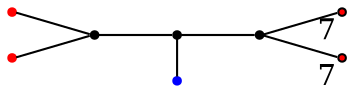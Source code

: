 graph diagram {
node [shape=point,color=black];
rankdir = LR;
subgraph subdiagram {
2 -- 1 -- 3;
}
{5,6} -- 2;
{rank=same;1 -- 4};
3 -- {8,7};
4 [color=blue];
5 [color=red];
6 [color=red];
7 [fillcolor=red,xlabel=7];
8 [fillcolor=red,xlabel=7];
}
